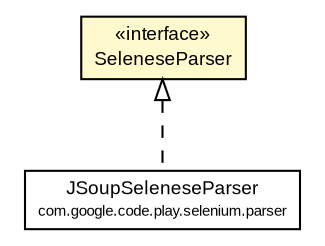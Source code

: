 #!/usr/local/bin/dot
#
# Class diagram 
# Generated by UMLGraph version R5_6-24-gf6e263 (http://www.umlgraph.org/)
#

digraph G {
	edge [fontname="arial",fontsize=10,labelfontname="arial",labelfontsize=10];
	node [fontname="arial",fontsize=10,shape=plaintext];
	nodesep=0.25;
	ranksep=0.5;
	// com.google.code.play.selenium.parser.JSoupSeleneseParser
	c1313 [label=<<table title="com.google.code.play.selenium.parser.JSoupSeleneseParser" border="0" cellborder="1" cellspacing="0" cellpadding="2" port="p" href="./parser/JSoupSeleneseParser.html">
		<tr><td><table border="0" cellspacing="0" cellpadding="1">
<tr><td align="center" balign="center"> JSoupSeleneseParser </td></tr>
<tr><td align="center" balign="center"><font point-size="7.0"> com.google.code.play.selenium.parser </font></td></tr>
		</table></td></tr>
		</table>>, URL="./parser/JSoupSeleneseParser.html", fontname="arial", fontcolor="black", fontsize=9.0];
	// com.google.code.play.selenium.SeleneseParser
	c1316 [label=<<table title="com.google.code.play.selenium.SeleneseParser" border="0" cellborder="1" cellspacing="0" cellpadding="2" port="p" bgcolor="lemonChiffon" href="./SeleneseParser.html">
		<tr><td><table border="0" cellspacing="0" cellpadding="1">
<tr><td align="center" balign="center"> &#171;interface&#187; </td></tr>
<tr><td align="center" balign="center"> SeleneseParser </td></tr>
		</table></td></tr>
		</table>>, URL="./SeleneseParser.html", fontname="arial", fontcolor="black", fontsize=9.0];
	//com.google.code.play.selenium.parser.JSoupSeleneseParser implements com.google.code.play.selenium.SeleneseParser
	c1316:p -> c1313:p [dir=back,arrowtail=empty,style=dashed];
}

